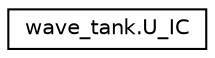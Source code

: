 digraph "Graphical Class Hierarchy"
{
 // LATEX_PDF_SIZE
  edge [fontname="Helvetica",fontsize="10",labelfontname="Helvetica",labelfontsize="10"];
  node [fontname="Helvetica",fontsize="10",shape=record];
  rankdir="LR";
  Node0 [label="wave_tank.U_IC",height=0.2,width=0.4,color="black", fillcolor="white", style="filled",URL="$d8/de4/classwave__tank_1_1U__IC.html",tooltip=" "];
}
